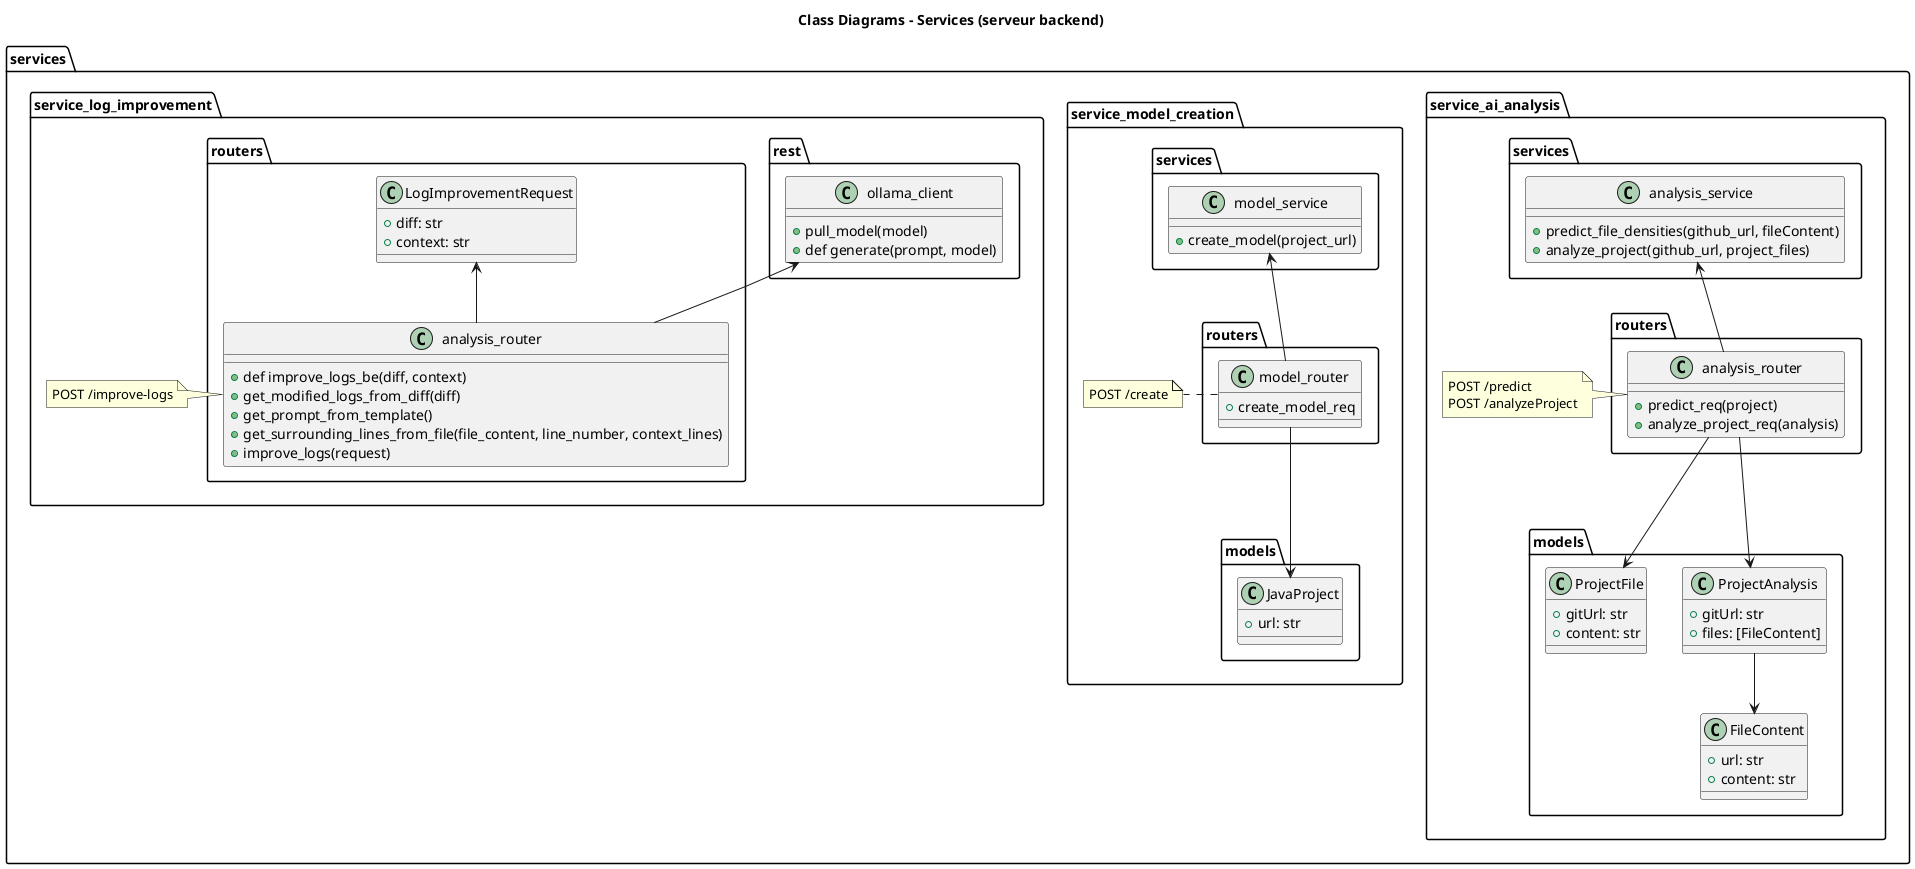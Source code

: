 @startuml class - services
skinparam linetype polyline

title Class Diagrams - Services (serveur backend)

package services {
    package service_ai_analysis {

        package models {
            class ProjectAnalysis {
                +gitUrl: str
                +files: [FileContent]
            }

            class FileContent {
                +url: str
                +content: str
            }

            class ProjectFile {
                +gitUrl: str
                +content: str
            }

            ProjectAnalysis --> FileContent
        }

        package routers {
            class analysis_router {
                +predict_req(project)
                +analyze_project_req(analysis)
            }
        }

        note left of  analysis_router
            POST /predict
            POST /analyzeProject
        end note

        package services {
            class analysis_service {
                +predict_file_densities(github_url, fileContent)
                +analyze_project(github_url, project_files)
            }
        }

        analysis_router -d-> ProjectAnalysis
        analysis_router -d-> ProjectFile
        analysis_router -u-> analysis_service
    }

    package service_model_creation {
        package models {
            class JavaProject {
                +url: str
            }
        }

        package routers {
            class model_router {
                +create_model_req
            }
        }

        note right of  model_router
            POST /create
        end note

        package services {
            class model_service {
                +create_model(project_url)
            }
        }

        model_router --> JavaProject
        model_router -u-> model_service
    }

    package service_log_improvement {
        package rest {
            class ollama_client{
                +pull_model(model)
                +def generate(prompt, model)
            }
        }

        package routers{
            class analysis_router{
                +def improve_logs_be(diff, context)
                +get_modified_logs_from_diff(diff)
                +get_prompt_from_template()
                +get_surrounding_lines_from_file(file_content, line_number, context_lines)
                +improve_logs(request)
            }
            class LogImprovementRequest{
                +diff: str
                +context: str
            }
        }

        note right of   services.service_log_improvement.routers.analysis_router
            POST /improve-logs
        end note

        services.service_log_improvement.routers.analysis_router -u-> ollama_client
        
        services.service_log_improvement.routers.analysis_router -u-> LogImprovementRequest
    }
}

@enduml